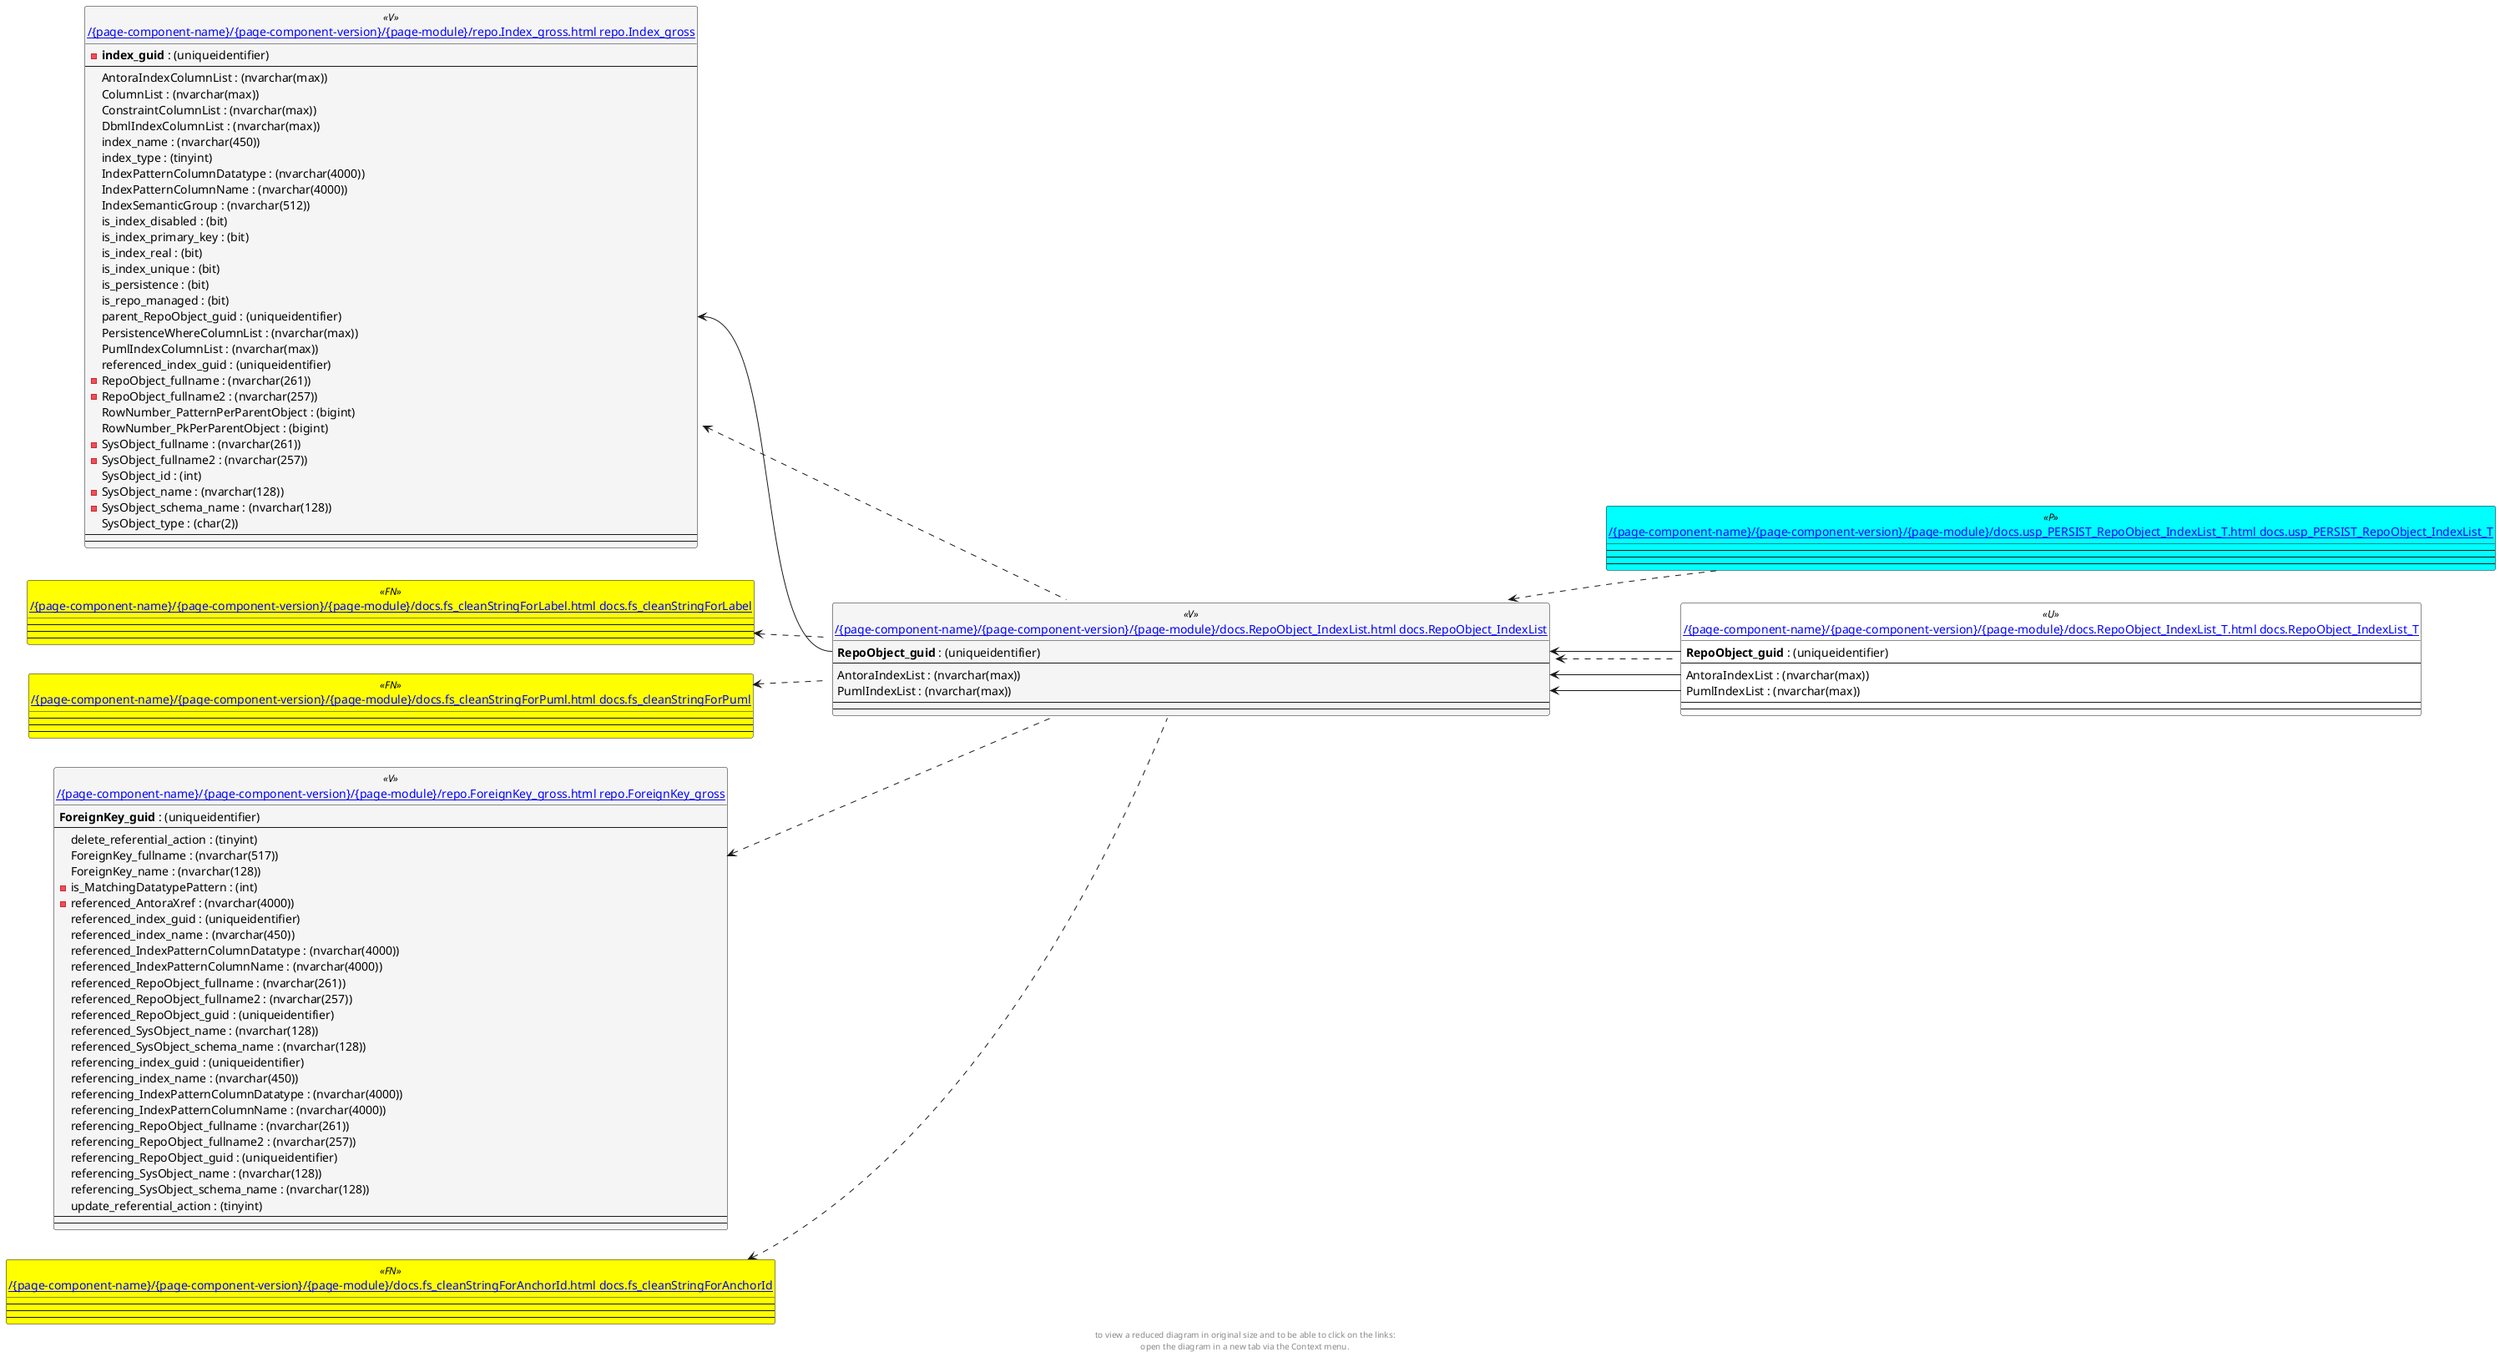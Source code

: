 @startuml
left to right direction
'top to bottom direction
hide circle
'avoide "." issues:
set namespaceSeparator none


skinparam class {
  BackgroundColor White
  BackgroundColor<<FN>> Yellow
  BackgroundColor<<FS>> Yellow
  BackgroundColor<<FT>> LightGray
  BackgroundColor<<IF>> Yellow
  BackgroundColor<<IS>> Yellow
  BackgroundColor<<P>> Aqua
  BackgroundColor<<PC>> Aqua
  BackgroundColor<<SN>> Yellow
  BackgroundColor<<SO>> SlateBlue
  BackgroundColor<<TF>> LightGray
  BackgroundColor<<TR>> Tomato
  BackgroundColor<<U>> White
  BackgroundColor<<V>> WhiteSmoke
  BackgroundColor<<X>> Aqua
}


entity "[[{site-url}/{page-component-name}/{page-component-version}/{page-module}/docs.fs_cleanStringForAnchorId.html docs.fs_cleanStringForAnchorId]]" as docs.fs_cleanStringForAnchorId << FN >> {
  --
  --
  --
}

entity "[[{site-url}/{page-component-name}/{page-component-version}/{page-module}/docs.fs_cleanStringForLabel.html docs.fs_cleanStringForLabel]]" as docs.fs_cleanStringForLabel << FN >> {
  --
  --
  --
}

entity "[[{site-url}/{page-component-name}/{page-component-version}/{page-module}/docs.fs_cleanStringForPuml.html docs.fs_cleanStringForPuml]]" as docs.fs_cleanStringForPuml << FN >> {
  --
  --
  --
}

entity "[[{site-url}/{page-component-name}/{page-component-version}/{page-module}/docs.RepoObject_IndexList.html docs.RepoObject_IndexList]]" as docs.RepoObject_IndexList << V >> {
  **RepoObject_guid** : (uniqueidentifier)
  --
  AntoraIndexList : (nvarchar(max))
  PumlIndexList : (nvarchar(max))
  --
  --
}

entity "[[{site-url}/{page-component-name}/{page-component-version}/{page-module}/docs.RepoObject_IndexList_T.html docs.RepoObject_IndexList_T]]" as docs.RepoObject_IndexList_T << U >> {
  **RepoObject_guid** : (uniqueidentifier)
  --
  AntoraIndexList : (nvarchar(max))
  PumlIndexList : (nvarchar(max))
  --
  --
}

entity "[[{site-url}/{page-component-name}/{page-component-version}/{page-module}/docs.usp_PERSIST_RepoObject_IndexList_T.html docs.usp_PERSIST_RepoObject_IndexList_T]]" as docs.usp_PERSIST_RepoObject_IndexList_T << P >> {
  --
  --
  --
}

entity "[[{site-url}/{page-component-name}/{page-component-version}/{page-module}/repo.ForeignKey_gross.html repo.ForeignKey_gross]]" as repo.ForeignKey_gross << V >> {
  **ForeignKey_guid** : (uniqueidentifier)
  --
  delete_referential_action : (tinyint)
  ForeignKey_fullname : (nvarchar(517))
  ForeignKey_name : (nvarchar(128))
  - is_MatchingDatatypePattern : (int)
  - referenced_AntoraXref : (nvarchar(4000))
  referenced_index_guid : (uniqueidentifier)
  referenced_index_name : (nvarchar(450))
  referenced_IndexPatternColumnDatatype : (nvarchar(4000))
  referenced_IndexPatternColumnName : (nvarchar(4000))
  referenced_RepoObject_fullname : (nvarchar(261))
  referenced_RepoObject_fullname2 : (nvarchar(257))
  referenced_RepoObject_guid : (uniqueidentifier)
  referenced_SysObject_name : (nvarchar(128))
  referenced_SysObject_schema_name : (nvarchar(128))
  referencing_index_guid : (uniqueidentifier)
  referencing_index_name : (nvarchar(450))
  referencing_IndexPatternColumnDatatype : (nvarchar(4000))
  referencing_IndexPatternColumnName : (nvarchar(4000))
  referencing_RepoObject_fullname : (nvarchar(261))
  referencing_RepoObject_fullname2 : (nvarchar(257))
  referencing_RepoObject_guid : (uniqueidentifier)
  referencing_SysObject_name : (nvarchar(128))
  referencing_SysObject_schema_name : (nvarchar(128))
  update_referential_action : (tinyint)
  --
  --
}

entity "[[{site-url}/{page-component-name}/{page-component-version}/{page-module}/repo.Index_gross.html repo.Index_gross]]" as repo.Index_gross << V >> {
  - **index_guid** : (uniqueidentifier)
  --
  AntoraIndexColumnList : (nvarchar(max))
  ColumnList : (nvarchar(max))
  ConstraintColumnList : (nvarchar(max))
  DbmlIndexColumnList : (nvarchar(max))
  index_name : (nvarchar(450))
  index_type : (tinyint)
  IndexPatternColumnDatatype : (nvarchar(4000))
  IndexPatternColumnName : (nvarchar(4000))
  IndexSemanticGroup : (nvarchar(512))
  is_index_disabled : (bit)
  is_index_primary_key : (bit)
  is_index_real : (bit)
  is_index_unique : (bit)
  is_persistence : (bit)
  is_repo_managed : (bit)
  parent_RepoObject_guid : (uniqueidentifier)
  PersistenceWhereColumnList : (nvarchar(max))
  PumlIndexColumnList : (nvarchar(max))
  referenced_index_guid : (uniqueidentifier)
  - RepoObject_fullname : (nvarchar(261))
  - RepoObject_fullname2 : (nvarchar(257))
  RowNumber_PatternPerParentObject : (bigint)
  RowNumber_PkPerParentObject : (bigint)
  - SysObject_fullname : (nvarchar(261))
  - SysObject_fullname2 : (nvarchar(257))
  SysObject_id : (int)
  - SysObject_name : (nvarchar(128))
  - SysObject_schema_name : (nvarchar(128))
  SysObject_type : (char(2))
  --
  --
}

docs.fs_cleanStringForAnchorId <.. docs.RepoObject_IndexList
docs.fs_cleanStringForLabel <.. docs.RepoObject_IndexList
docs.fs_cleanStringForPuml <.. docs.RepoObject_IndexList
docs.RepoObject_IndexList <.. docs.RepoObject_IndexList_T
docs.RepoObject_IndexList <.. docs.usp_PERSIST_RepoObject_IndexList_T
repo.ForeignKey_gross <.. docs.RepoObject_IndexList
repo.Index_gross <.. docs.RepoObject_IndexList
docs.RepoObject_IndexList::AntoraIndexList <-- docs.RepoObject_IndexList_T::AntoraIndexList
docs.RepoObject_IndexList::PumlIndexList <-- docs.RepoObject_IndexList_T::PumlIndexList
docs.RepoObject_IndexList::RepoObject_guid <-- docs.RepoObject_IndexList_T::RepoObject_guid
repo.Index_gross::parent_RepoObject_guid <-- docs.RepoObject_IndexList::RepoObject_guid
footer
to view a reduced diagram in original size and to be able to click on the links:
open the diagram in a new tab via the Context menu.
end footer

@enduml

